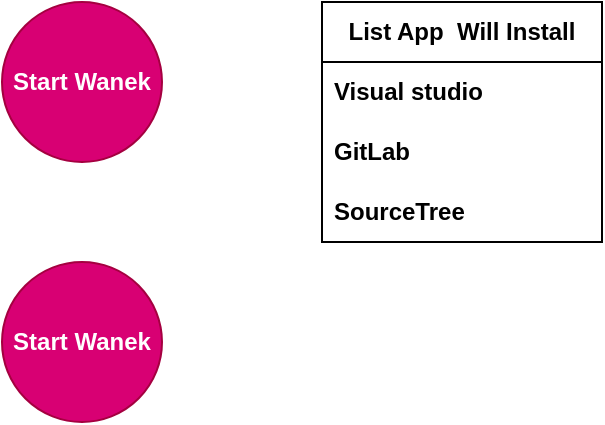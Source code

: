 <mxfile version="23.1.6" type="github">
  <diagram name="Page-1" id="IP7T4TeQ-1aNtwFL-fck">
    <mxGraphModel dx="607" dy="361" grid="1" gridSize="10" guides="1" tooltips="1" connect="1" arrows="1" fold="1" page="1" pageScale="1" pageWidth="850" pageHeight="1100" math="0" shadow="0">
      <root>
        <mxCell id="0" />
        <mxCell id="1" parent="0" />
        <mxCell id="-CzADEqpNE-FnDm8OQTk-1" value="&lt;b&gt;Start Wanek&lt;/b&gt;" style="ellipse;whiteSpace=wrap;html=1;aspect=fixed;fillColor=#d80073;fontColor=#ffffff;strokeColor=#A50040;" parent="1" vertex="1">
          <mxGeometry x="270" y="270" width="80" height="80" as="geometry" />
        </mxCell>
        <mxCell id="-CzADEqpNE-FnDm8OQTk-2" value="&lt;b&gt;Start Wanek&lt;/b&gt;" style="ellipse;whiteSpace=wrap;html=1;aspect=fixed;fillColor=#d80073;fontColor=#ffffff;strokeColor=#A50040;" parent="1" vertex="1">
          <mxGeometry x="270" y="400" width="80" height="80" as="geometry" />
        </mxCell>
        <mxCell id="uCHCKDVJFkUUC69zYV9I-51" value="List App&amp;nbsp; Will Install" style="swimlane;fontStyle=1;childLayout=stackLayout;horizontal=1;startSize=30;horizontalStack=0;resizeParent=1;resizeParentMax=0;resizeLast=0;collapsible=1;marginBottom=0;whiteSpace=wrap;html=1;" vertex="1" parent="1">
          <mxGeometry x="430" y="270" width="140" height="120" as="geometry" />
        </mxCell>
        <mxCell id="uCHCKDVJFkUUC69zYV9I-53" value="Visual studio&amp;nbsp;" style="text;strokeColor=none;fillColor=none;align=left;verticalAlign=middle;spacingLeft=4;spacingRight=4;overflow=hidden;points=[[0,0.5],[1,0.5]];portConstraint=eastwest;rotatable=0;whiteSpace=wrap;html=1;fontStyle=1" vertex="1" parent="uCHCKDVJFkUUC69zYV9I-51">
          <mxGeometry y="30" width="140" height="30" as="geometry" />
        </mxCell>
        <mxCell id="uCHCKDVJFkUUC69zYV9I-54" value="GitLab" style="text;strokeColor=none;fillColor=none;align=left;verticalAlign=middle;spacingLeft=4;spacingRight=4;overflow=hidden;points=[[0,0.5],[1,0.5]];portConstraint=eastwest;rotatable=0;whiteSpace=wrap;html=1;fontStyle=1" vertex="1" parent="uCHCKDVJFkUUC69zYV9I-51">
          <mxGeometry y="60" width="140" height="30" as="geometry" />
        </mxCell>
        <mxCell id="uCHCKDVJFkUUC69zYV9I-55" value="SourceTree" style="text;strokeColor=none;fillColor=none;align=left;verticalAlign=middle;spacingLeft=4;spacingRight=4;overflow=hidden;points=[[0,0.5],[1,0.5]];portConstraint=eastwest;rotatable=0;whiteSpace=wrap;html=1;fontStyle=1" vertex="1" parent="uCHCKDVJFkUUC69zYV9I-51">
          <mxGeometry y="90" width="140" height="30" as="geometry" />
        </mxCell>
      </root>
    </mxGraphModel>
  </diagram>
</mxfile>
